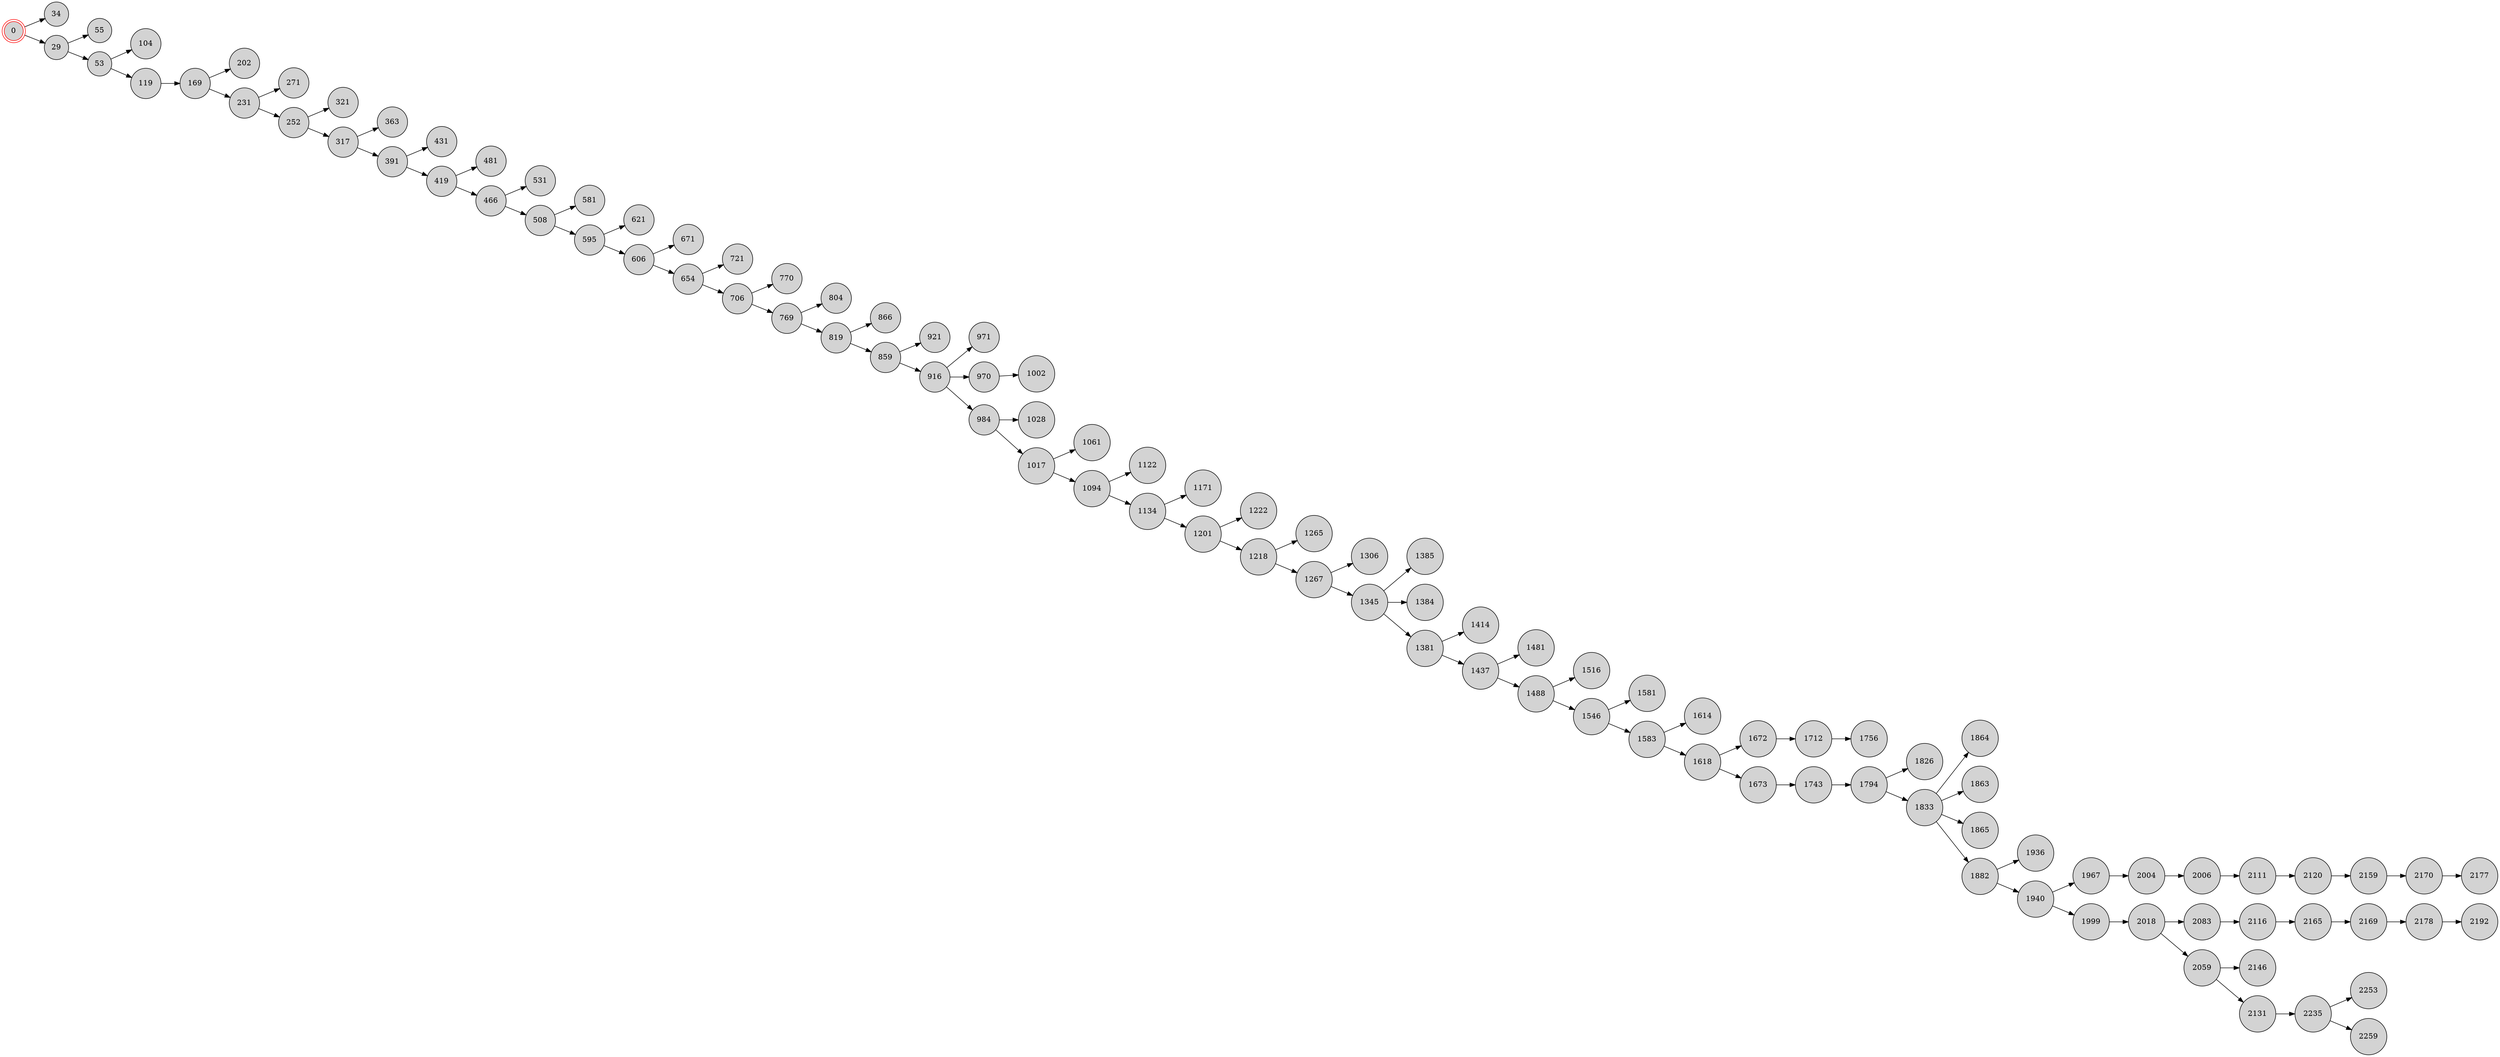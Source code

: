 digraph BlockchainTree {
    rankdir=LR;
    node [shape=circle, style=filled, fillcolor=lightgray];

    0 [shape=doublecircle, color=red];
    0 -> 34;
    0 -> 29;
    29 -> 55;
    29 -> 53;
    53 -> 104;
    53 -> 119;
    119 -> 169;
    169 -> 202;
    169 -> 231;
    231 -> 271;
    231 -> 252;
    252 -> 321;
    252 -> 317;
    317 -> 363;
    317 -> 391;
    391 -> 431;
    391 -> 419;
    419 -> 481;
    419 -> 466;
    466 -> 531;
    466 -> 508;
    508 -> 581;
    508 -> 595;
    595 -> 621;
    595 -> 606;
    606 -> 671;
    606 -> 654;
    654 -> 721;
    654 -> 706;
    706 -> 770;
    706 -> 769;
    769 -> 804;
    769 -> 819;
    819 -> 866;
    819 -> 859;
    859 -> 921;
    859 -> 916;
    916 -> 971;
    916 -> 970;
    916 -> 984;
    984 -> 1028;
    970 -> 1002;
    984 -> 1017;
    1017 -> 1061;
    1017 -> 1094;
    1094 -> 1122;
    1094 -> 1134;
    1134 -> 1171;
    1134 -> 1201;
    1201 -> 1222;
    1201 -> 1218;
    1218 -> 1265;
    1218 -> 1267;
    1267 -> 1306;
    1267 -> 1345;
    1345 -> 1385;
    1345 -> 1384;
    1345 -> 1381;
    1381 -> 1414;
    1381 -> 1437;
    1437 -> 1481;
    1437 -> 1488;
    1488 -> 1516;
    1488 -> 1546;
    1546 -> 1581;
    1546 -> 1583;
    1583 -> 1614;
    1583 -> 1618;
    1618 -> 1672;
    1672 -> 1712;
    1618 -> 1673;
    1712 -> 1756;
    1673 -> 1743;
    1743 -> 1794;
    1794 -> 1826;
    1794 -> 1833;
    1833 -> 1864;
    1833 -> 1863;
    1833 -> 1865;
    1833 -> 1882;
    1882 -> 1936;
    1882 -> 1940;
    1940 -> 1967;
    1967 -> 2004;
    2004 -> 2006;
    1940 -> 1999;
    1999 -> 2018;
    2006 -> 2111;
    2018 -> 2083;
    2111 -> 2120;
    2018 -> 2059;
    2120 -> 2159;
    2083 -> 2116;
    2116 -> 2165;
    2159 -> 2170;
    2170 -> 2177;
    2165 -> 2169;
    2169 -> 2178;
    2178 -> 2192;
    2059 -> 2146;
    2059 -> 2131;
    2131 -> 2235;
    2235 -> 2253;
    2235 -> 2259;
}
